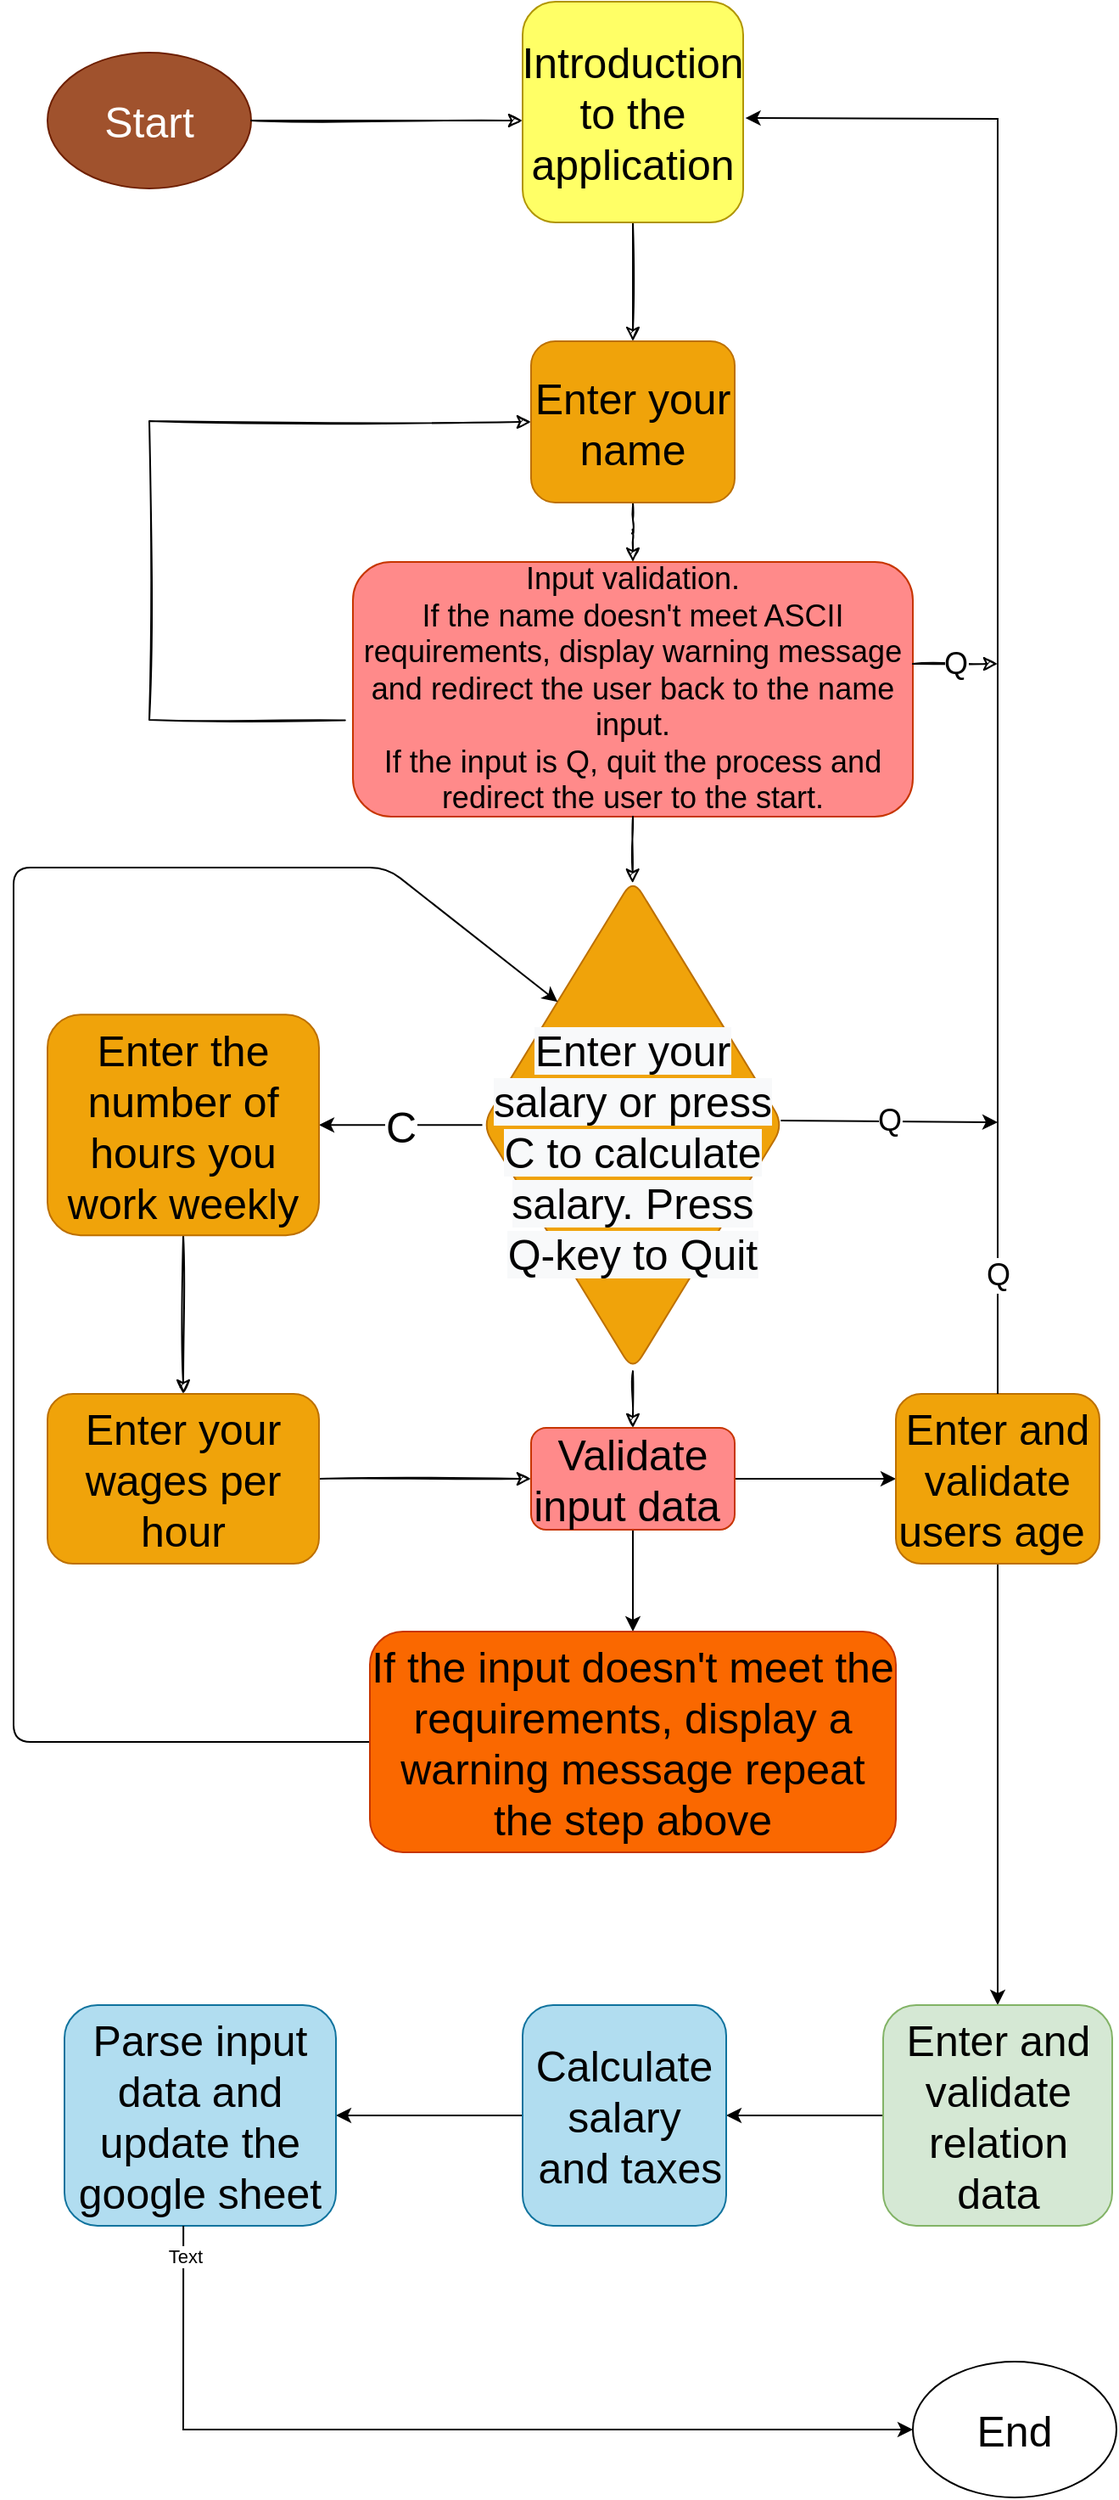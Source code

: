<mxfile version="20.0.4" type="github">
  <diagram id="5d712PURRep5_9I_O1BZ" name="Page-1">
    <mxGraphModel dx="1303" dy="727" grid="1" gridSize="10" guides="1" tooltips="1" connect="1" arrows="1" fold="1" page="1" pageScale="1" pageWidth="827" pageHeight="1169" math="0" shadow="0">
      <root>
        <mxCell id="0" />
        <mxCell id="1" parent="0" />
        <mxCell id="lr9qJDFKW7P0UVie4wkK-1" value="Start" style="ellipse;whiteSpace=wrap;html=1;fontSize=25;rounded=1;sketch=0;fillColor=#a0522d;fontColor=#ffffff;strokeColor=#6D1F00;shadow=0;" parent="1" vertex="1">
          <mxGeometry x="40" y="40" width="120" height="80" as="geometry" />
        </mxCell>
        <mxCell id="lr9qJDFKW7P0UVie4wkK-2" value="End" style="ellipse;whiteSpace=wrap;html=1;fontSize=25;rounded=1;sketch=0;" parent="1" vertex="1">
          <mxGeometry x="550" y="1400" width="120" height="80" as="geometry" />
        </mxCell>
        <mxCell id="lr9qJDFKW7P0UVie4wkK-5" value="" style="edgeStyle=orthogonalEdgeStyle;rounded=1;orthogonalLoop=1;jettySize=auto;html=1;fontSize=25;sketch=1;" parent="1" source="lr9qJDFKW7P0UVie4wkK-3" target="lr9qJDFKW7P0UVie4wkK-4" edge="1">
          <mxGeometry relative="1" as="geometry" />
        </mxCell>
        <mxCell id="lr9qJDFKW7P0UVie4wkK-3" value="Introduction to the application&lt;br&gt;" style="whiteSpace=wrap;html=1;aspect=fixed;fontSize=25;direction=south;rounded=1;sketch=0;fillColor=#FFFF66;strokeColor=#B09500;fontColor=#000000;" parent="1" vertex="1">
          <mxGeometry x="320" y="10" width="130" height="130" as="geometry" />
        </mxCell>
        <mxCell id="lr9qJDFKW7P0UVie4wkK-11" value="" style="edgeStyle=orthogonalEdgeStyle;rounded=1;orthogonalLoop=1;jettySize=auto;html=1;fontSize=25;entryX=0.5;entryY=0;entryDx=0;entryDy=0;sketch=1;" parent="1" source="lr9qJDFKW7P0UVie4wkK-4" target="9QyXsI2oVlgwy25cznoc-4" edge="1">
          <mxGeometry relative="1" as="geometry" />
        </mxCell>
        <mxCell id="lr9qJDFKW7P0UVie4wkK-4" value="Enter your name" style="whiteSpace=wrap;html=1;fontSize=25;rounded=1;sketch=0;fillColor=#f0a30a;strokeColor=#BD7000;fontColor=#000000;fillStyle=auto;" parent="1" vertex="1">
          <mxGeometry x="325" y="210" width="120" height="95" as="geometry" />
        </mxCell>
        <mxCell id="lr9qJDFKW7P0UVie4wkK-9" value="" style="endArrow=classic;html=1;rounded=1;fontSize=25;exitX=1;exitY=0.5;exitDx=0;exitDy=0;sketch=1;" parent="1" source="lr9qJDFKW7P0UVie4wkK-1" edge="1">
          <mxGeometry width="50" height="50" relative="1" as="geometry">
            <mxPoint x="460" y="250" as="sourcePoint" />
            <mxPoint x="320" y="80" as="targetPoint" />
            <Array as="points" />
          </mxGeometry>
        </mxCell>
        <mxCell id="lr9qJDFKW7P0UVie4wkK-13" value="C" style="edgeStyle=orthogonalEdgeStyle;rounded=1;orthogonalLoop=1;jettySize=auto;html=1;fontSize=25;sketch=0;" parent="1" source="lr9qJDFKW7P0UVie4wkK-10" target="lr9qJDFKW7P0UVie4wkK-12" edge="1">
          <mxGeometry relative="1" as="geometry" />
        </mxCell>
        <mxCell id="lr9qJDFKW7P0UVie4wkK-10" value="&lt;br&gt;&lt;span style=&quot;font-family: Helvetica; font-size: 25px; font-style: normal; font-variant-ligatures: normal; font-variant-caps: normal; font-weight: 400; letter-spacing: normal; orphans: 2; text-align: center; text-indent: 0px; text-transform: none; widows: 2; word-spacing: 0px; -webkit-text-stroke-width: 0px; background-color: rgb(248, 249, 250); text-decoration-thickness: initial; text-decoration-style: initial; text-decoration-color: initial; float: none; display: inline !important;&quot;&gt;Enter your salary or press C to calculate salary. Press Q-key to Quit&lt;/span&gt;" style="rhombus;whiteSpace=wrap;html=1;fontSize=25;direction=south;rounded=1;sketch=0;fillColor=#f0a30a;strokeColor=#BD7000;fontColor=#000000;" parent="1" vertex="1">
          <mxGeometry x="296.25" y="526.57" width="177.5" height="290" as="geometry" />
        </mxCell>
        <mxCell id="lr9qJDFKW7P0UVie4wkK-17" value="" style="edgeStyle=orthogonalEdgeStyle;rounded=1;orthogonalLoop=1;jettySize=auto;html=1;fontSize=25;sketch=1;" parent="1" source="lr9qJDFKW7P0UVie4wkK-12" target="lr9qJDFKW7P0UVie4wkK-16" edge="1">
          <mxGeometry relative="1" as="geometry" />
        </mxCell>
        <mxCell id="lr9qJDFKW7P0UVie4wkK-12" value="Enter the number of hours you work weekly" style="whiteSpace=wrap;html=1;fontSize=25;rounded=1;sketch=0;fillColor=#f0a30a;strokeColor=#BD7000;fontColor=#000000;" parent="1" vertex="1">
          <mxGeometry x="40" y="606.57" width="160" height="130" as="geometry" />
        </mxCell>
        <mxCell id="lr9qJDFKW7P0UVie4wkK-19" value="" style="edgeStyle=orthogonalEdgeStyle;rounded=1;orthogonalLoop=1;jettySize=auto;html=1;fontSize=25;sketch=1;" parent="1" source="lr9qJDFKW7P0UVie4wkK-16" target="lr9qJDFKW7P0UVie4wkK-18" edge="1">
          <mxGeometry relative="1" as="geometry" />
        </mxCell>
        <mxCell id="lr9qJDFKW7P0UVie4wkK-16" value="Enter your wages per hour&lt;br&gt;" style="whiteSpace=wrap;html=1;fontSize=25;rounded=1;sketch=0;fillColor=#f0a30a;strokeColor=#BD7000;fontColor=#000000;" parent="1" vertex="1">
          <mxGeometry x="40" y="830" width="160" height="100" as="geometry" />
        </mxCell>
        <mxCell id="lr9qJDFKW7P0UVie4wkK-22" value="" style="edgeStyle=orthogonalEdgeStyle;rounded=1;orthogonalLoop=1;jettySize=auto;html=1;fontSize=25;sketch=0;" parent="1" source="lr9qJDFKW7P0UVie4wkK-18" target="lr9qJDFKW7P0UVie4wkK-21" edge="1">
          <mxGeometry relative="1" as="geometry" />
        </mxCell>
        <mxCell id="9QyXsI2oVlgwy25cznoc-15" value="" style="edgeStyle=orthogonalEdgeStyle;rounded=1;sketch=0;orthogonalLoop=1;jettySize=auto;html=1;fontSize=18;" edge="1" parent="1" source="lr9qJDFKW7P0UVie4wkK-18" target="9QyXsI2oVlgwy25cznoc-14">
          <mxGeometry relative="1" as="geometry" />
        </mxCell>
        <mxCell id="lr9qJDFKW7P0UVie4wkK-18" value="Validate input data&amp;nbsp;" style="whiteSpace=wrap;html=1;fontSize=25;rounded=1;sketch=0;fillColor=#FF8A8A;fontColor=#000000;strokeColor=#C73500;" parent="1" vertex="1">
          <mxGeometry x="325" y="850" width="120" height="60" as="geometry" />
        </mxCell>
        <mxCell id="lr9qJDFKW7P0UVie4wkK-20" value="" style="endArrow=classic;html=1;rounded=1;fontSize=25;entryX=0.5;entryY=0;entryDx=0;entryDy=0;exitX=1;exitY=0.5;exitDx=0;exitDy=0;sketch=1;" parent="1" source="lr9qJDFKW7P0UVie4wkK-10" target="lr9qJDFKW7P0UVie4wkK-18" edge="1">
          <mxGeometry width="50" height="50" relative="1" as="geometry">
            <mxPoint x="370" y="660" as="sourcePoint" />
            <mxPoint x="370" y="480" as="targetPoint" />
          </mxGeometry>
        </mxCell>
        <mxCell id="grNwTt1hIaP2UxTGi9CV-2" value="" style="edgeStyle=orthogonalEdgeStyle;rounded=0;orthogonalLoop=1;jettySize=auto;html=1;sketch=0;" parent="1" source="lr9qJDFKW7P0UVie4wkK-21" target="grNwTt1hIaP2UxTGi9CV-1" edge="1">
          <mxGeometry relative="1" as="geometry" />
        </mxCell>
        <mxCell id="lr9qJDFKW7P0UVie4wkK-21" value="Enter and validate &lt;br&gt;users age&amp;nbsp;" style="whiteSpace=wrap;html=1;fontSize=25;rounded=1;sketch=0;fillColor=#f0a30a;strokeColor=#BD7000;fontColor=#000000;" parent="1" vertex="1">
          <mxGeometry x="540" y="830" width="120" height="100" as="geometry" />
        </mxCell>
        <mxCell id="grNwTt1hIaP2UxTGi9CV-4" value="" style="edgeStyle=orthogonalEdgeStyle;rounded=0;orthogonalLoop=1;jettySize=auto;html=1;sketch=0;" parent="1" source="grNwTt1hIaP2UxTGi9CV-1" target="grNwTt1hIaP2UxTGi9CV-3" edge="1">
          <mxGeometry relative="1" as="geometry" />
        </mxCell>
        <mxCell id="grNwTt1hIaP2UxTGi9CV-1" value="Enter and validate relation data" style="whiteSpace=wrap;html=1;fontSize=25;rounded=1;sketch=0;fillColor=#d5e8d4;strokeColor=#82b366;" parent="1" vertex="1">
          <mxGeometry x="532.5" y="1190" width="135" height="130" as="geometry" />
        </mxCell>
        <mxCell id="grNwTt1hIaP2UxTGi9CV-6" value="" style="edgeStyle=orthogonalEdgeStyle;rounded=0;orthogonalLoop=1;jettySize=auto;html=1;sketch=0;" parent="1" source="grNwTt1hIaP2UxTGi9CV-3" target="grNwTt1hIaP2UxTGi9CV-5" edge="1">
          <mxGeometry relative="1" as="geometry" />
        </mxCell>
        <mxCell id="grNwTt1hIaP2UxTGi9CV-3" value="Calculate salary&lt;br&gt;&amp;nbsp;and taxes" style="whiteSpace=wrap;html=1;fontSize=25;rounded=1;sketch=0;fillColor=#b1ddf0;strokeColor=#10739e;" parent="1" vertex="1">
          <mxGeometry x="320" y="1190" width="120" height="130" as="geometry" />
        </mxCell>
        <mxCell id="grNwTt1hIaP2UxTGi9CV-5" value="Parse input data and update the google sheet" style="whiteSpace=wrap;html=1;fontSize=25;rounded=1;sketch=0;fillColor=#b1ddf0;strokeColor=#10739e;" parent="1" vertex="1">
          <mxGeometry x="50" y="1190" width="160" height="130" as="geometry" />
        </mxCell>
        <mxCell id="grNwTt1hIaP2UxTGi9CV-12" value="" style="endArrow=classic;html=1;rounded=0;fontSize=22;entryX=0;entryY=0.5;entryDx=0;entryDy=0;exitX=0.438;exitY=1;exitDx=0;exitDy=0;exitPerimeter=0;sketch=0;" parent="1" source="grNwTt1hIaP2UxTGi9CV-5" target="lr9qJDFKW7P0UVie4wkK-2" edge="1">
          <mxGeometry width="50" height="50" relative="1" as="geometry">
            <mxPoint x="130" y="1120" as="sourcePoint" />
            <mxPoint x="680" y="1090" as="targetPoint" />
            <Array as="points">
              <mxPoint x="120" y="1440" />
            </Array>
          </mxGeometry>
        </mxCell>
        <mxCell id="9QyXsI2oVlgwy25cznoc-3" value="Text" style="edgeLabel;html=1;align=center;verticalAlign=middle;resizable=0;points=[];sketch=1;" vertex="1" connectable="0" parent="grNwTt1hIaP2UxTGi9CV-12">
          <mxGeometry x="-0.936" y="1" relative="1" as="geometry">
            <mxPoint as="offset" />
          </mxGeometry>
        </mxCell>
        <mxCell id="9QyXsI2oVlgwy25cznoc-4" value="Input validation.&lt;br style=&quot;font-size: 18px;&quot;&gt;If the name doesn&#39;t meet ASCII requirements, display warning message and redirect the user back to the name input.&lt;br style=&quot;font-size: 18px;&quot;&gt;If the input is Q, quit the process and redirect the user to the start." style="rounded=1;whiteSpace=wrap;html=1;fontSize=18;sketch=0;fillColor=#FF8A8A;strokeColor=#C73500;fontColor=#000000;" vertex="1" parent="1">
          <mxGeometry x="220" y="340" width="330" height="150" as="geometry" />
        </mxCell>
        <mxCell id="9QyXsI2oVlgwy25cznoc-5" value="" style="endArrow=classic;html=1;rounded=0;entryX=0;entryY=0.5;entryDx=0;entryDy=0;exitX=-0.014;exitY=0.622;exitDx=0;exitDy=0;exitPerimeter=0;sketch=1;" edge="1" parent="1" source="9QyXsI2oVlgwy25cznoc-4" target="lr9qJDFKW7P0UVie4wkK-4">
          <mxGeometry width="50" height="50" relative="1" as="geometry">
            <mxPoint x="210" y="390" as="sourcePoint" />
            <mxPoint x="320" y="270" as="targetPoint" />
            <Array as="points">
              <mxPoint x="100" y="433" />
              <mxPoint x="100" y="257" />
            </Array>
          </mxGeometry>
        </mxCell>
        <mxCell id="9QyXsI2oVlgwy25cznoc-6" value="Q" style="endArrow=classic;html=1;rounded=0;fontSize=18;sketch=1;" edge="1" parent="1">
          <mxGeometry width="50" height="50" relative="1" as="geometry">
            <mxPoint x="550" y="400" as="sourcePoint" />
            <mxPoint x="600" y="400" as="targetPoint" />
            <Array as="points" />
          </mxGeometry>
        </mxCell>
        <mxCell id="9QyXsI2oVlgwy25cznoc-8" value="Q" style="endArrow=classic;html=1;rounded=0;fontSize=18;entryX=0.527;entryY=-0.01;entryDx=0;entryDy=0;entryPerimeter=0;sketch=0;" edge="1" parent="1" target="lr9qJDFKW7P0UVie4wkK-3">
          <mxGeometry x="-0.844" width="50" height="50" relative="1" as="geometry">
            <mxPoint x="600" y="830" as="sourcePoint" />
            <mxPoint x="600" y="40" as="targetPoint" />
            <Array as="points">
              <mxPoint x="600" y="79" />
            </Array>
            <mxPoint as="offset" />
          </mxGeometry>
        </mxCell>
        <mxCell id="9QyXsI2oVlgwy25cznoc-9" value="Q" style="endArrow=classic;html=1;rounded=0;fontSize=18;exitX=0.491;exitY=0.009;exitDx=0;exitDy=0;exitPerimeter=0;sketch=0;" edge="1" parent="1" source="lr9qJDFKW7P0UVie4wkK-10">
          <mxGeometry width="50" height="50" relative="1" as="geometry">
            <mxPoint x="500" y="700" as="sourcePoint" />
            <mxPoint x="600" y="670" as="targetPoint" />
          </mxGeometry>
        </mxCell>
        <mxCell id="9QyXsI2oVlgwy25cznoc-10" value="" style="endArrow=classic;html=1;rounded=0;fontSize=18;exitX=0.5;exitY=1;exitDx=0;exitDy=0;entryX=0.009;entryY=0.501;entryDx=0;entryDy=0;entryPerimeter=0;sketch=1;" edge="1" parent="1" source="9QyXsI2oVlgwy25cznoc-4" target="lr9qJDFKW7P0UVie4wkK-10">
          <mxGeometry width="50" height="50" relative="1" as="geometry">
            <mxPoint x="385" y="505.859" as="sourcePoint" />
            <mxPoint x="380" y="530" as="targetPoint" />
          </mxGeometry>
        </mxCell>
        <mxCell id="9QyXsI2oVlgwy25cznoc-13" value="" style="endArrow=classic;html=1;rounded=1;sketch=0;fontSize=18;entryX=0;entryY=1;entryDx=0;entryDy=0;exitX=0;exitY=0.5;exitDx=0;exitDy=0;" edge="1" parent="1" source="9QyXsI2oVlgwy25cznoc-14" target="lr9qJDFKW7P0UVie4wkK-10">
          <mxGeometry width="50" height="50" relative="1" as="geometry">
            <mxPoint x="210" y="1040" as="sourcePoint" />
            <mxPoint x="385" y="520" as="targetPoint" />
            <Array as="points">
              <mxPoint x="20" y="1035" />
              <mxPoint x="20" y="520" />
              <mxPoint x="240" y="520" />
            </Array>
          </mxGeometry>
        </mxCell>
        <mxCell id="9QyXsI2oVlgwy25cznoc-14" value="If the input doesn&#39;t meet the requirements, display a warning message repeat the step above" style="whiteSpace=wrap;html=1;fontSize=25;fillColor=#fa6800;strokeColor=#C73500;fontColor=#000000;rounded=1;sketch=0;" vertex="1" parent="1">
          <mxGeometry x="230" y="970" width="310" height="130" as="geometry" />
        </mxCell>
      </root>
    </mxGraphModel>
  </diagram>
</mxfile>
